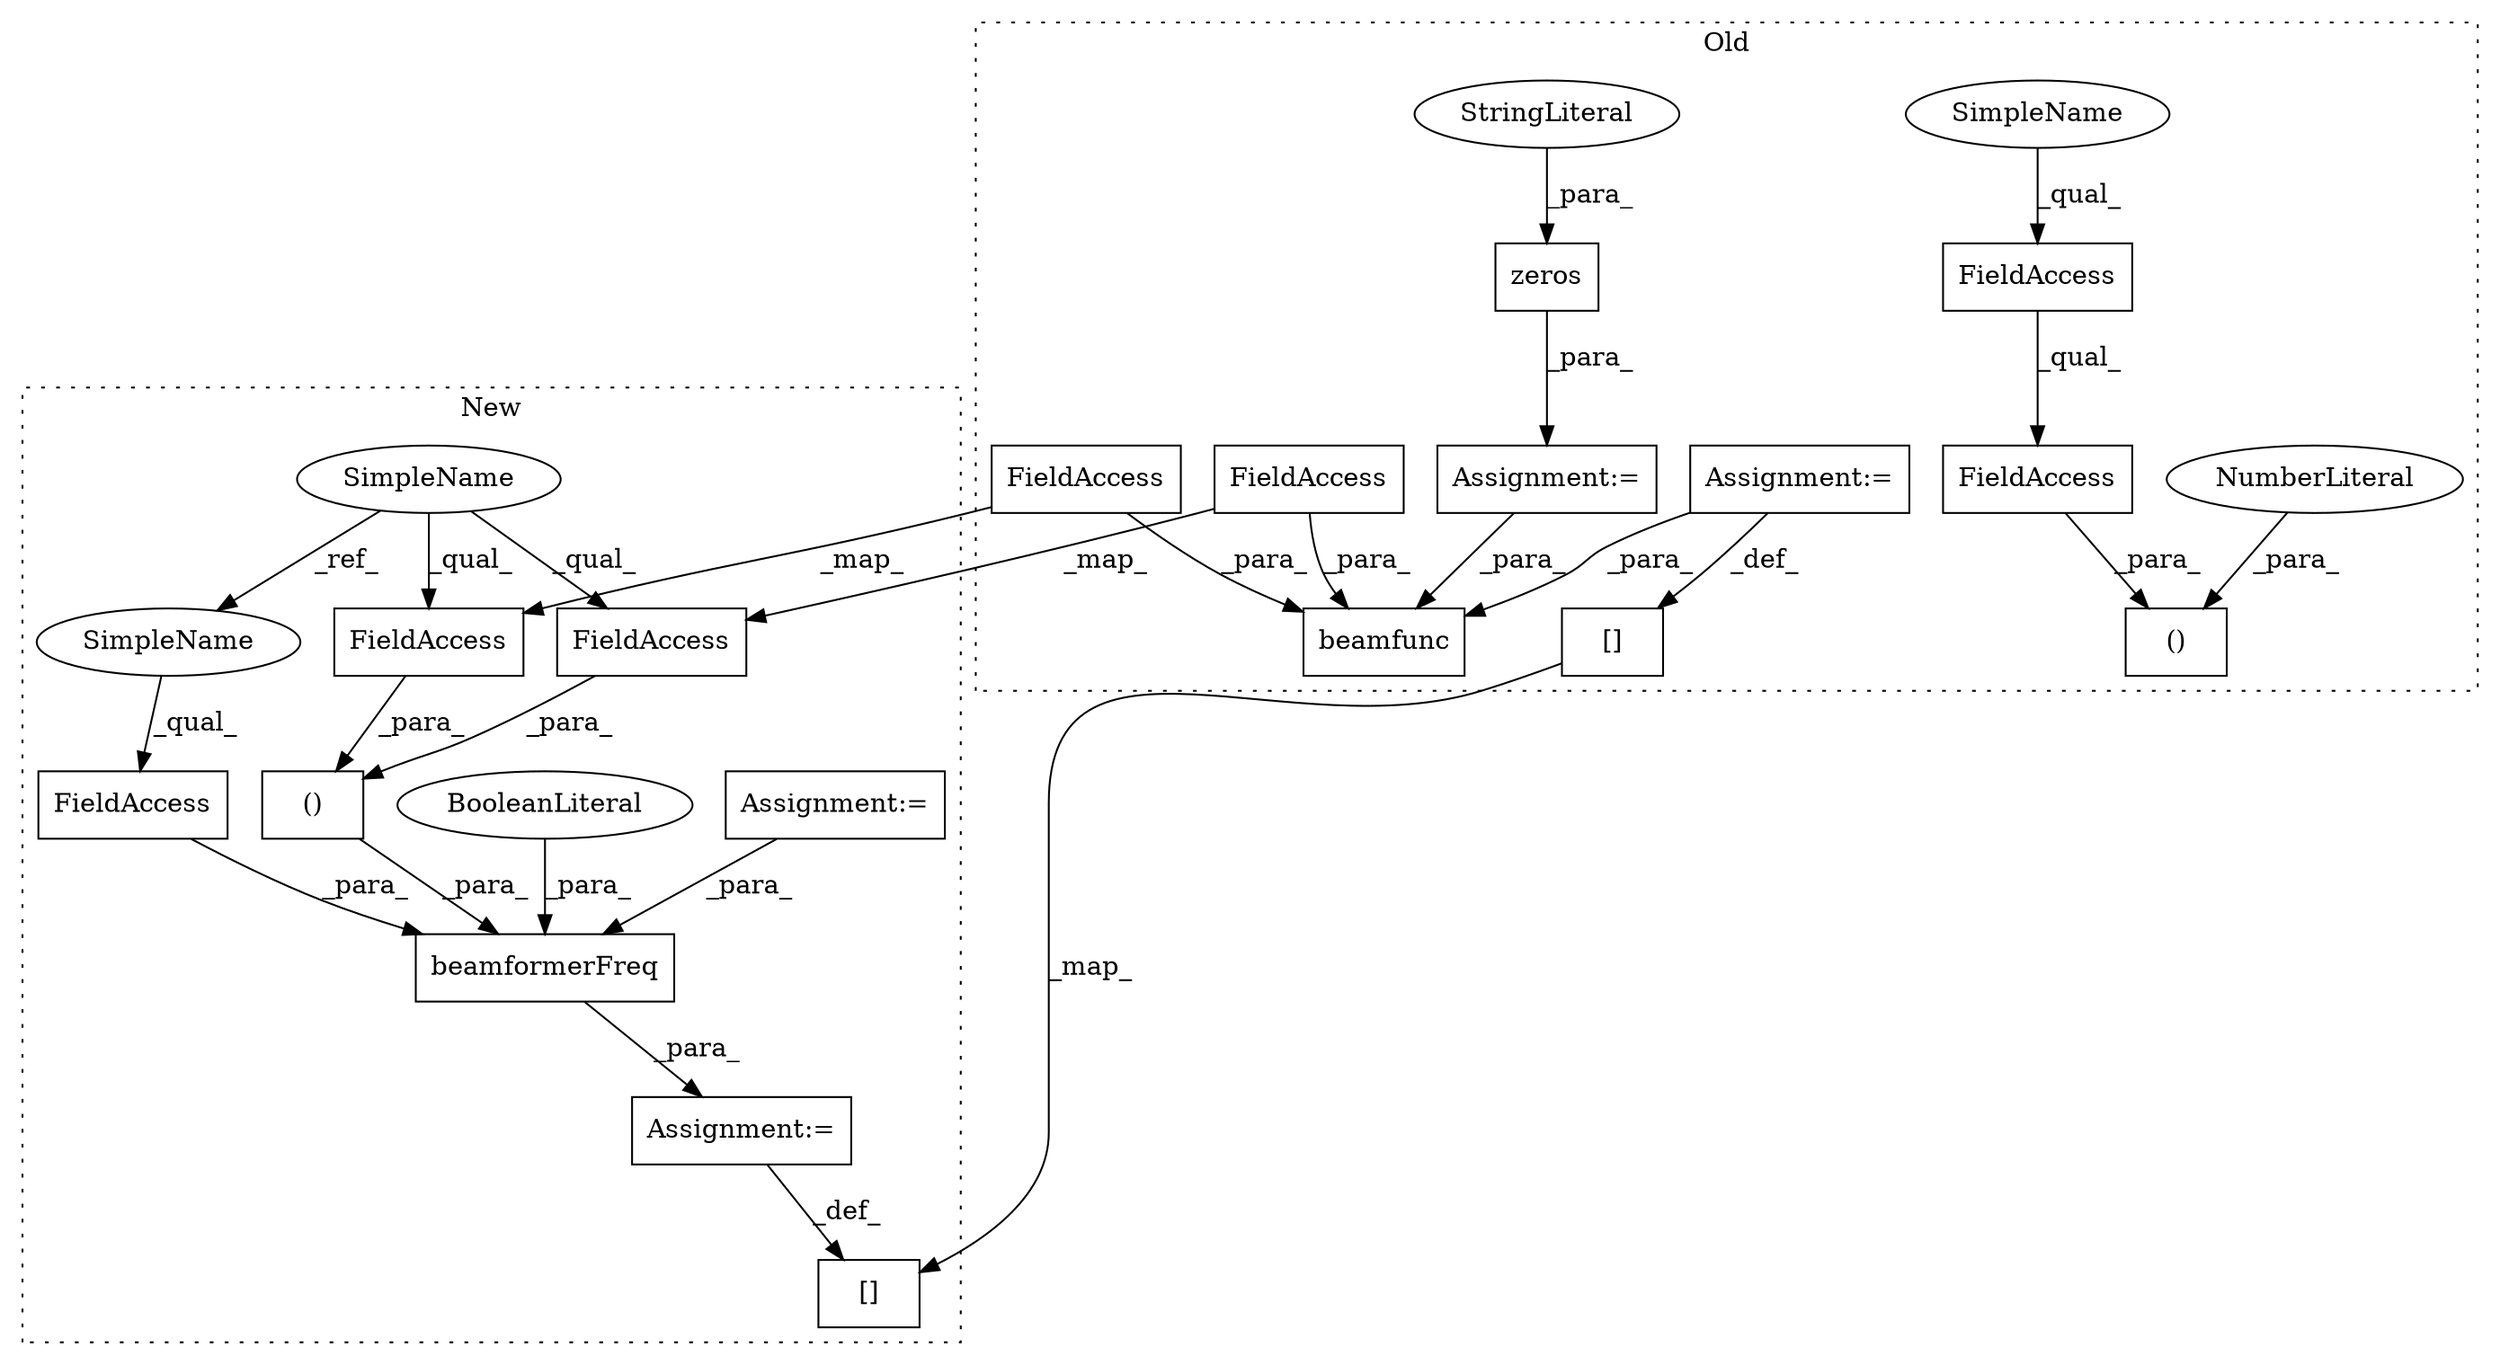 digraph G {
subgraph cluster0 {
1 [label="beamfunc" a="32" s="9694,9748" l="9,1" shape="box"];
3 [label="zeros" a="32" s="8963,8984" l="6,1" shape="box"];
4 [label="StringLiteral" a="45" s="8981" l="3" shape="ellipse"];
5 [label="Assignment:=" a="7" s="8962" l="1" shape="box"];
6 [label="Assignment:=" a="7" s="8992" l="1" shape="box"];
8 [label="[]" a="2" s="9759,9763" l="3,1" shape="box"];
14 [label="FieldAccess" a="22" s="9715" l="7" shape="box"];
17 [label="FieldAccess" a="22" s="9018" l="9" shape="box"];
18 [label="FieldAccess" a="22" s="9018" l="14" shape="box"];
19 [label="FieldAccess" a="22" s="9707" l="7" shape="box"];
21 [label="()" a="106" s="9004" l="28" shape="box"];
22 [label="NumberLiteral" a="34" s="9004" l="1" shape="ellipse"];
24 [label="SimpleName" a="42" s="9018" l="4" shape="ellipse"];
label = "Old";
style="dotted";
}
subgraph cluster1 {
2 [label="()" a="106" s="9607" l="75" shape="box"];
7 [label="[]" a="2" s="9826,9830" l="3,1" shape="box"];
9 [label="Assignment:=" a="7" s="9520" l="1" shape="box"];
10 [label="Assignment:=" a="7" s="9166" l="1" shape="box"];
11 [label="beamformerFreq" a="32" s="9521,9682" l="15,2" shape="box"];
12 [label="BooleanLiteral" a="9" s="9536" l="4" shape="ellipse"];
13 [label="FieldAccess" a="22" s="9561" l="11" shape="box"];
15 [label="FieldAccess" a="22" s="9627" l="7" shape="box"];
16 [label="SimpleName" a="42" s="8643" l="4" shape="ellipse"];
20 [label="FieldAccess" a="22" s="9607" l="7" shape="box"];
23 [label="SimpleName" a="42" s="9561" l="4" shape="ellipse"];
label = "New";
style="dotted";
}
2 -> 11 [label="_para_"];
3 -> 5 [label="_para_"];
4 -> 3 [label="_para_"];
5 -> 1 [label="_para_"];
6 -> 1 [label="_para_"];
6 -> 8 [label="_def_"];
8 -> 7 [label="_map_"];
9 -> 7 [label="_def_"];
10 -> 11 [label="_para_"];
11 -> 9 [label="_para_"];
12 -> 11 [label="_para_"];
13 -> 11 [label="_para_"];
14 -> 1 [label="_para_"];
14 -> 15 [label="_map_"];
15 -> 2 [label="_para_"];
16 -> 23 [label="_ref_"];
16 -> 15 [label="_qual_"];
16 -> 20 [label="_qual_"];
17 -> 18 [label="_qual_"];
18 -> 21 [label="_para_"];
19 -> 20 [label="_map_"];
19 -> 1 [label="_para_"];
20 -> 2 [label="_para_"];
22 -> 21 [label="_para_"];
23 -> 13 [label="_qual_"];
24 -> 17 [label="_qual_"];
}